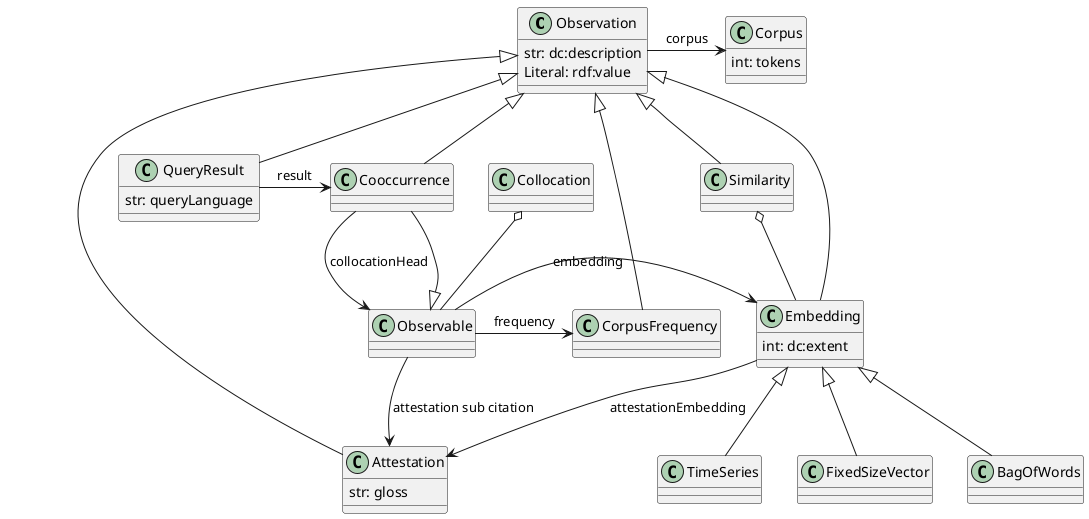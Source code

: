 @startuml

class Observation {
  str: dc:description
  Literal: rdf:value
}

Observation -> Corpus: corpus

QueryResult -up-|> Observation
QueryResult -> Cooccurrence: result

Cooccurrence -[hidden]> QueryResult


Cooccurrence -up-|> Observation
Similarity -up-|> Observation
CorpusFrequency -up-|> Observation
Attestation -up-|> Observation
Embedding -up-|> Observation

Collocation o-down- Observable

Embedding -down-> Attestation: attestationEmbedding

Observable -> Embedding: embedding
Observable -> CorpusFrequency: frequency
Observable -> Attestation: attestation sub citation

class Embedding {
 int: dc:extent
}

FixedSizeVector -up-|> Embedding
BagOfWords -up-|> Embedding
TimeSeries -up-|> Embedding

Similarity o-down- Embedding

class CorpusFrequency {
}

class Attestation {
  str: gloss
}

class Corpus {
  int: tokens
}


Cooccurrence -down-> Observable: collocationHead
Cooccurrence -down-|> Observable

class QueryResult {
  str: queryLanguage
}


@enduml
